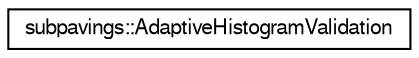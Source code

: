 digraph G
{
  edge [fontname="FreeSans",fontsize="10",labelfontname="FreeSans",labelfontsize="10"];
  node [fontname="FreeSans",fontsize="10",shape=record];
  rankdir="LR";
  Node1 [label="subpavings::AdaptiveHistogramValidation",height=0.2,width=0.4,color="black", fillcolor="white", style="filled",URL="$classsubpavings_1_1AdaptiveHistogramValidation.shtml",tooltip="A wrapper or manager for an SPSVnode aka StatsSubPavingVal in conjunction with massive amounts of sam..."];
}
